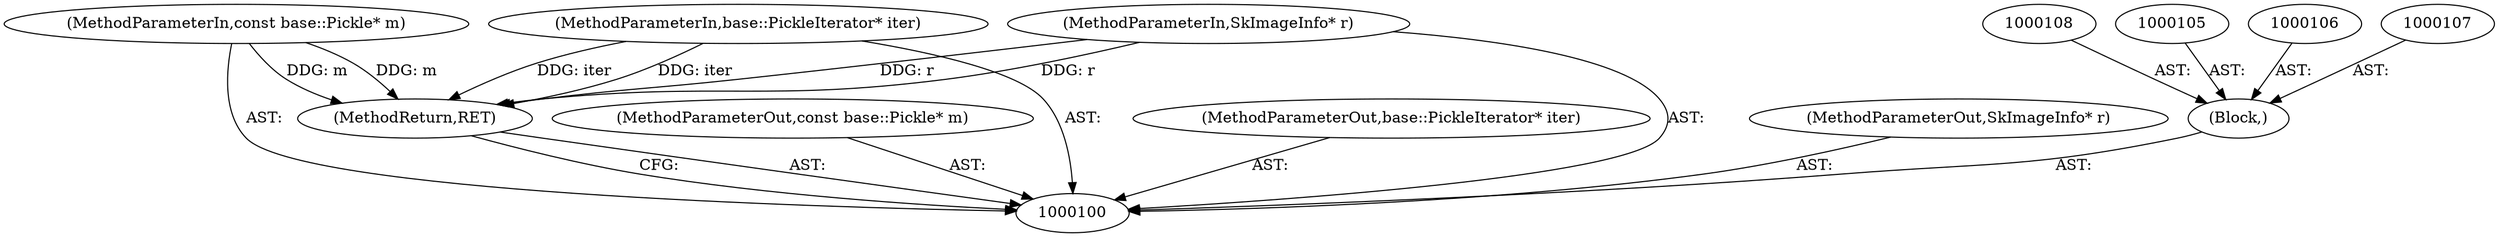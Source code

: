 digraph "0_Chrome_9fe6e9f89a1c78b8b38e806d35651a15858b053b_0" {
"1000109" [label="(MethodReturn,RET)"];
"1000101" [label="(MethodParameterIn,const base::Pickle* m)"];
"1000119" [label="(MethodParameterOut,const base::Pickle* m)"];
"1000102" [label="(MethodParameterIn,base::PickleIterator* iter)"];
"1000120" [label="(MethodParameterOut,base::PickleIterator* iter)"];
"1000103" [label="(MethodParameterIn,SkImageInfo* r)"];
"1000121" [label="(MethodParameterOut,SkImageInfo* r)"];
"1000104" [label="(Block,)"];
"1000109" -> "1000100"  [label="AST: "];
"1000109" -> "1000100"  [label="CFG: "];
"1000103" -> "1000109"  [label="DDG: r"];
"1000102" -> "1000109"  [label="DDG: iter"];
"1000101" -> "1000109"  [label="DDG: m"];
"1000101" -> "1000100"  [label="AST: "];
"1000101" -> "1000109"  [label="DDG: m"];
"1000119" -> "1000100"  [label="AST: "];
"1000102" -> "1000100"  [label="AST: "];
"1000102" -> "1000109"  [label="DDG: iter"];
"1000120" -> "1000100"  [label="AST: "];
"1000103" -> "1000100"  [label="AST: "];
"1000103" -> "1000109"  [label="DDG: r"];
"1000121" -> "1000100"  [label="AST: "];
"1000104" -> "1000100"  [label="AST: "];
"1000105" -> "1000104"  [label="AST: "];
"1000106" -> "1000104"  [label="AST: "];
"1000107" -> "1000104"  [label="AST: "];
"1000108" -> "1000104"  [label="AST: "];
}
